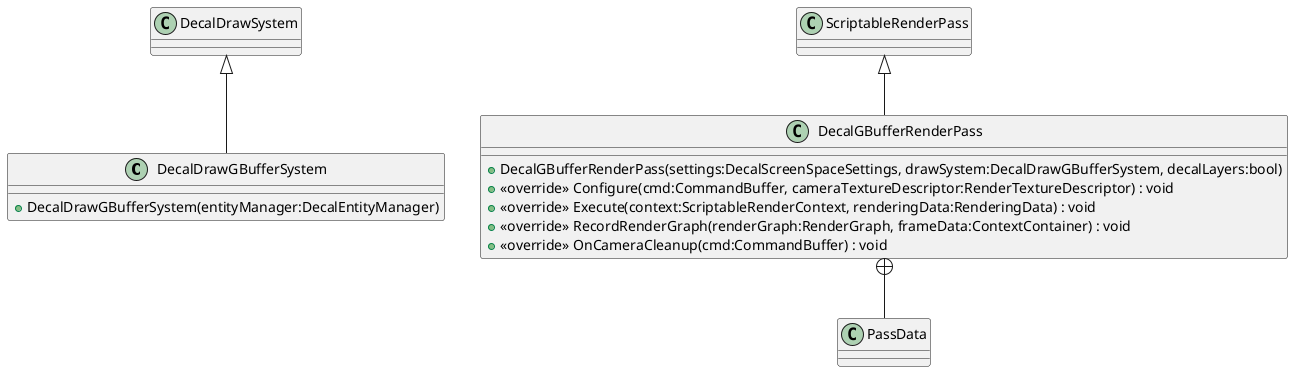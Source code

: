 @startuml
class DecalDrawGBufferSystem {
    + DecalDrawGBufferSystem(entityManager:DecalEntityManager)
}
class DecalGBufferRenderPass {
    + DecalGBufferRenderPass(settings:DecalScreenSpaceSettings, drawSystem:DecalDrawGBufferSystem, decalLayers:bool)
    + <<override>> Configure(cmd:CommandBuffer, cameraTextureDescriptor:RenderTextureDescriptor) : void
    + <<override>> Execute(context:ScriptableRenderContext, renderingData:RenderingData) : void
    + <<override>> RecordRenderGraph(renderGraph:RenderGraph, frameData:ContextContainer) : void
    + <<override>> OnCameraCleanup(cmd:CommandBuffer) : void
}
class PassData {
}
DecalDrawSystem <|-- DecalDrawGBufferSystem
ScriptableRenderPass <|-- DecalGBufferRenderPass
DecalGBufferRenderPass +-- PassData
@enduml
